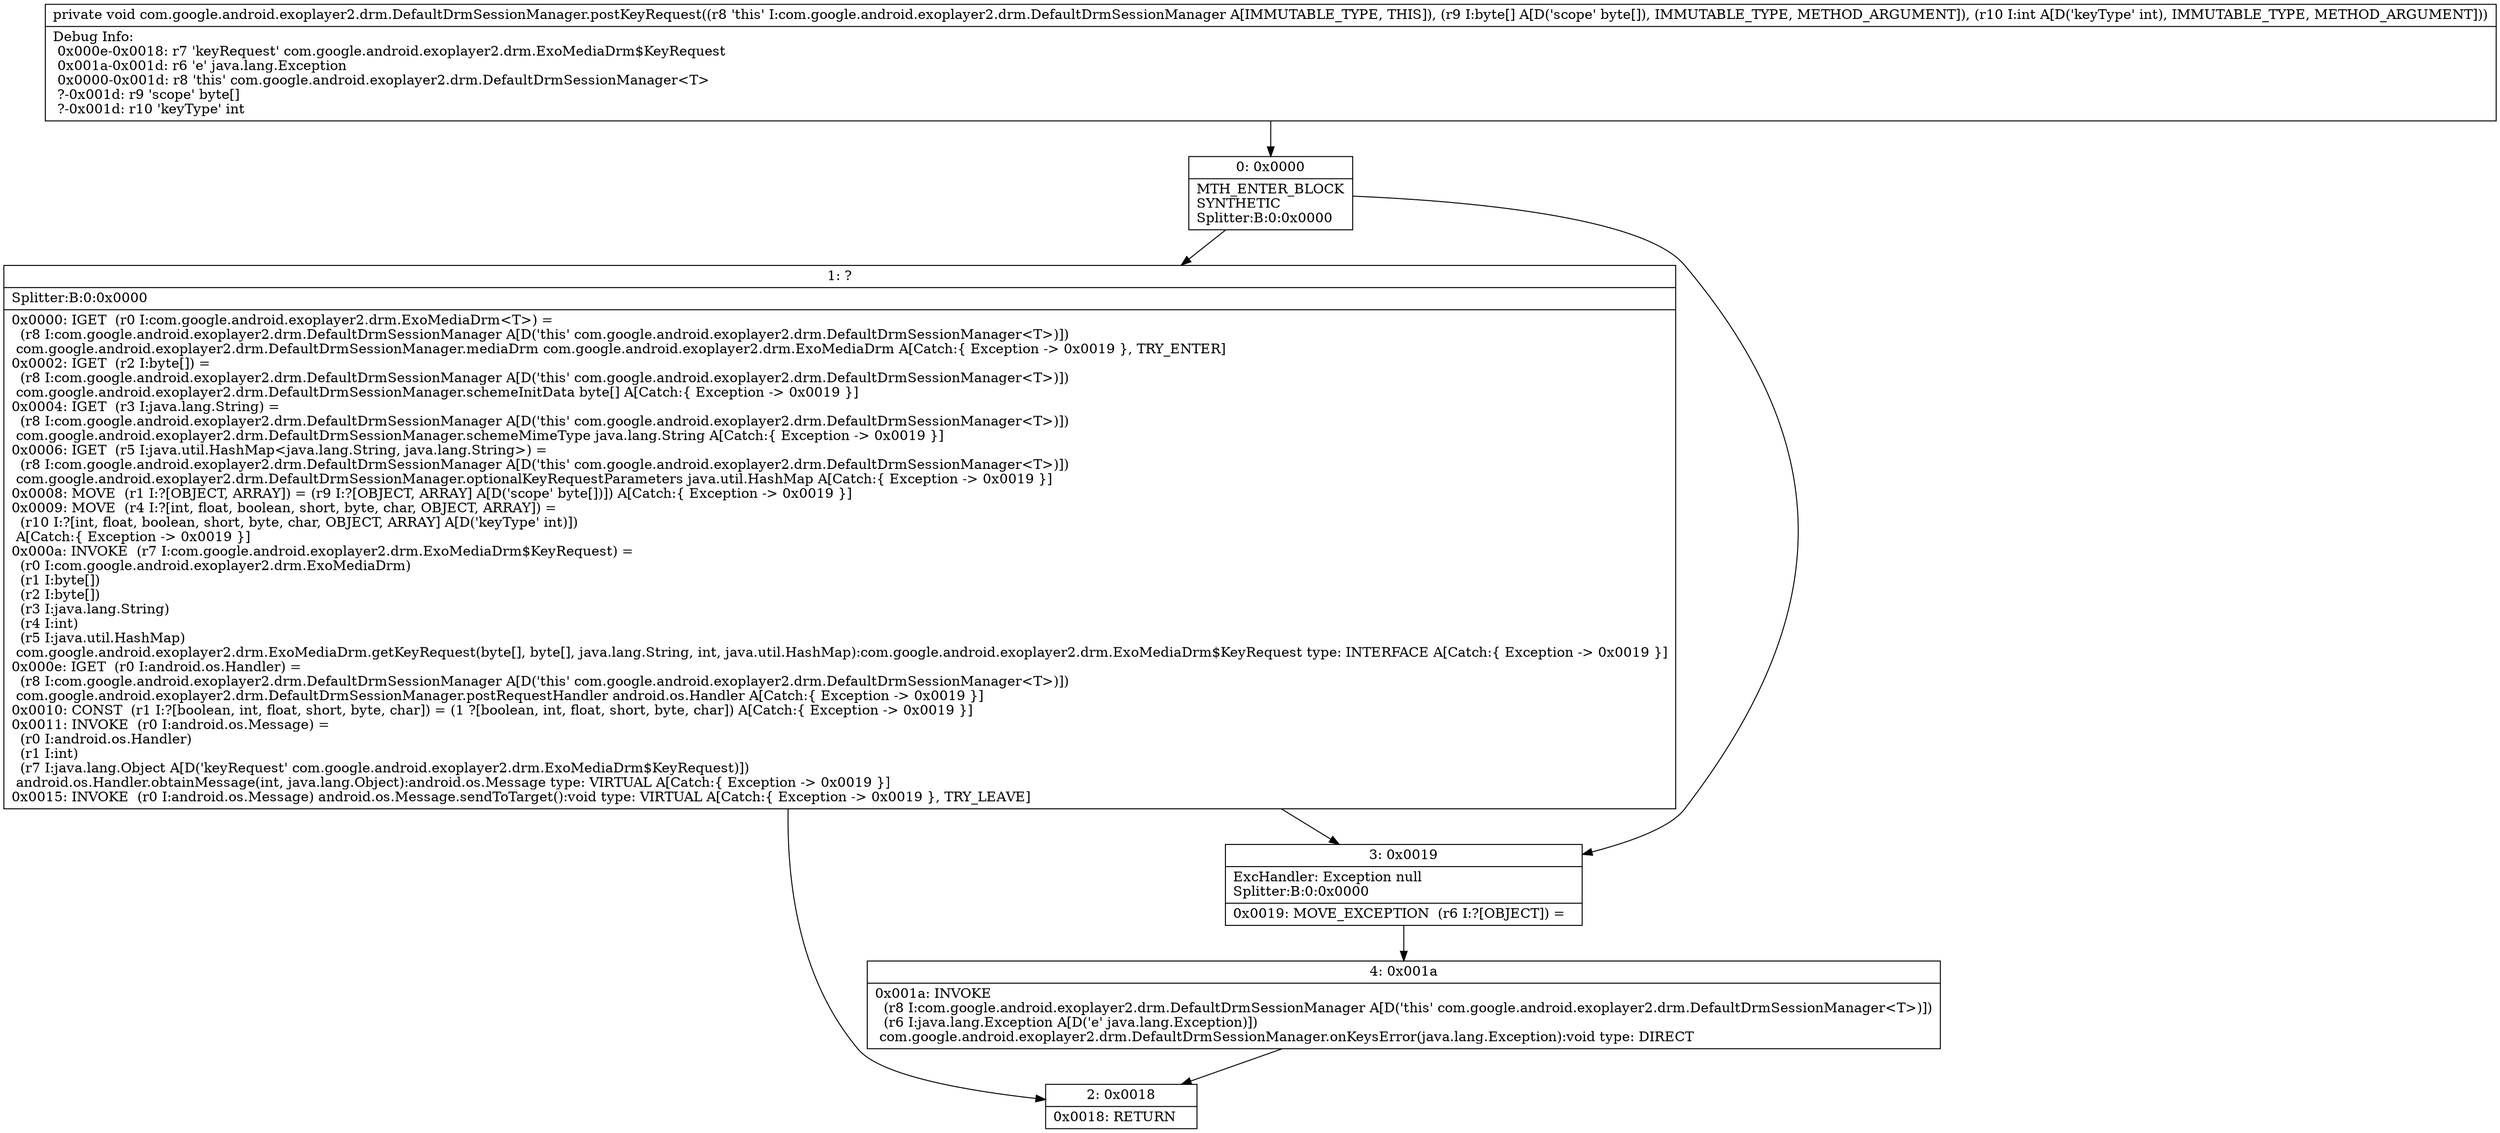 digraph "CFG forcom.google.android.exoplayer2.drm.DefaultDrmSessionManager.postKeyRequest([BI)V" {
Node_0 [shape=record,label="{0\:\ 0x0000|MTH_ENTER_BLOCK\lSYNTHETIC\lSplitter:B:0:0x0000\l}"];
Node_1 [shape=record,label="{1\:\ ?|Splitter:B:0:0x0000\l|0x0000: IGET  (r0 I:com.google.android.exoplayer2.drm.ExoMediaDrm\<T\>) = \l  (r8 I:com.google.android.exoplayer2.drm.DefaultDrmSessionManager A[D('this' com.google.android.exoplayer2.drm.DefaultDrmSessionManager\<T\>)])\l com.google.android.exoplayer2.drm.DefaultDrmSessionManager.mediaDrm com.google.android.exoplayer2.drm.ExoMediaDrm A[Catch:\{ Exception \-\> 0x0019 \}, TRY_ENTER]\l0x0002: IGET  (r2 I:byte[]) = \l  (r8 I:com.google.android.exoplayer2.drm.DefaultDrmSessionManager A[D('this' com.google.android.exoplayer2.drm.DefaultDrmSessionManager\<T\>)])\l com.google.android.exoplayer2.drm.DefaultDrmSessionManager.schemeInitData byte[] A[Catch:\{ Exception \-\> 0x0019 \}]\l0x0004: IGET  (r3 I:java.lang.String) = \l  (r8 I:com.google.android.exoplayer2.drm.DefaultDrmSessionManager A[D('this' com.google.android.exoplayer2.drm.DefaultDrmSessionManager\<T\>)])\l com.google.android.exoplayer2.drm.DefaultDrmSessionManager.schemeMimeType java.lang.String A[Catch:\{ Exception \-\> 0x0019 \}]\l0x0006: IGET  (r5 I:java.util.HashMap\<java.lang.String, java.lang.String\>) = \l  (r8 I:com.google.android.exoplayer2.drm.DefaultDrmSessionManager A[D('this' com.google.android.exoplayer2.drm.DefaultDrmSessionManager\<T\>)])\l com.google.android.exoplayer2.drm.DefaultDrmSessionManager.optionalKeyRequestParameters java.util.HashMap A[Catch:\{ Exception \-\> 0x0019 \}]\l0x0008: MOVE  (r1 I:?[OBJECT, ARRAY]) = (r9 I:?[OBJECT, ARRAY] A[D('scope' byte[])]) A[Catch:\{ Exception \-\> 0x0019 \}]\l0x0009: MOVE  (r4 I:?[int, float, boolean, short, byte, char, OBJECT, ARRAY]) = \l  (r10 I:?[int, float, boolean, short, byte, char, OBJECT, ARRAY] A[D('keyType' int)])\l A[Catch:\{ Exception \-\> 0x0019 \}]\l0x000a: INVOKE  (r7 I:com.google.android.exoplayer2.drm.ExoMediaDrm$KeyRequest) = \l  (r0 I:com.google.android.exoplayer2.drm.ExoMediaDrm)\l  (r1 I:byte[])\l  (r2 I:byte[])\l  (r3 I:java.lang.String)\l  (r4 I:int)\l  (r5 I:java.util.HashMap)\l com.google.android.exoplayer2.drm.ExoMediaDrm.getKeyRequest(byte[], byte[], java.lang.String, int, java.util.HashMap):com.google.android.exoplayer2.drm.ExoMediaDrm$KeyRequest type: INTERFACE A[Catch:\{ Exception \-\> 0x0019 \}]\l0x000e: IGET  (r0 I:android.os.Handler) = \l  (r8 I:com.google.android.exoplayer2.drm.DefaultDrmSessionManager A[D('this' com.google.android.exoplayer2.drm.DefaultDrmSessionManager\<T\>)])\l com.google.android.exoplayer2.drm.DefaultDrmSessionManager.postRequestHandler android.os.Handler A[Catch:\{ Exception \-\> 0x0019 \}]\l0x0010: CONST  (r1 I:?[boolean, int, float, short, byte, char]) = (1 ?[boolean, int, float, short, byte, char]) A[Catch:\{ Exception \-\> 0x0019 \}]\l0x0011: INVOKE  (r0 I:android.os.Message) = \l  (r0 I:android.os.Handler)\l  (r1 I:int)\l  (r7 I:java.lang.Object A[D('keyRequest' com.google.android.exoplayer2.drm.ExoMediaDrm$KeyRequest)])\l android.os.Handler.obtainMessage(int, java.lang.Object):android.os.Message type: VIRTUAL A[Catch:\{ Exception \-\> 0x0019 \}]\l0x0015: INVOKE  (r0 I:android.os.Message) android.os.Message.sendToTarget():void type: VIRTUAL A[Catch:\{ Exception \-\> 0x0019 \}, TRY_LEAVE]\l}"];
Node_2 [shape=record,label="{2\:\ 0x0018|0x0018: RETURN   \l}"];
Node_3 [shape=record,label="{3\:\ 0x0019|ExcHandler: Exception null\lSplitter:B:0:0x0000\l|0x0019: MOVE_EXCEPTION  (r6 I:?[OBJECT]) =  \l}"];
Node_4 [shape=record,label="{4\:\ 0x001a|0x001a: INVOKE  \l  (r8 I:com.google.android.exoplayer2.drm.DefaultDrmSessionManager A[D('this' com.google.android.exoplayer2.drm.DefaultDrmSessionManager\<T\>)])\l  (r6 I:java.lang.Exception A[D('e' java.lang.Exception)])\l com.google.android.exoplayer2.drm.DefaultDrmSessionManager.onKeysError(java.lang.Exception):void type: DIRECT \l}"];
MethodNode[shape=record,label="{private void com.google.android.exoplayer2.drm.DefaultDrmSessionManager.postKeyRequest((r8 'this' I:com.google.android.exoplayer2.drm.DefaultDrmSessionManager A[IMMUTABLE_TYPE, THIS]), (r9 I:byte[] A[D('scope' byte[]), IMMUTABLE_TYPE, METHOD_ARGUMENT]), (r10 I:int A[D('keyType' int), IMMUTABLE_TYPE, METHOD_ARGUMENT]))  | Debug Info:\l  0x000e\-0x0018: r7 'keyRequest' com.google.android.exoplayer2.drm.ExoMediaDrm$KeyRequest\l  0x001a\-0x001d: r6 'e' java.lang.Exception\l  0x0000\-0x001d: r8 'this' com.google.android.exoplayer2.drm.DefaultDrmSessionManager\<T\>\l  ?\-0x001d: r9 'scope' byte[]\l  ?\-0x001d: r10 'keyType' int\l}"];
MethodNode -> Node_0;
Node_0 -> Node_1;
Node_0 -> Node_3;
Node_1 -> Node_2;
Node_1 -> Node_3;
Node_3 -> Node_4;
Node_4 -> Node_2;
}

